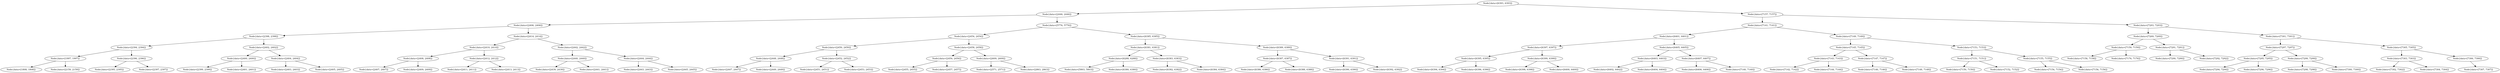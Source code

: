 digraph G{
1678171494 [label="Node{data=[6393, 6393]}"]
1678171494 -> 1037172433
1037172433 [label="Node{data=[2446, 2446]}"]
1037172433 -> 1593678818
1593678818 [label="Node{data=[2406, 2406]}"]
1593678818 -> 581251638
581251638 [label="Node{data=[2398, 2398]}"]
581251638 -> 1889154793
1889154793 [label="Node{data=[2394, 2394]}"]
1889154793 -> 1108310365
1108310365 [label="Node{data=[1997, 1997]}"]
1108310365 -> 1881135221
1881135221 [label="Node{data=[1808, 1808]}"]
1108310365 -> 2065719490
2065719490 [label="Node{data=[2159, 2159]}"]
1889154793 -> 1512848433
1512848433 [label="Node{data=[2396, 2396]}"]
1512848433 -> 1674601400
1674601400 [label="Node{data=[2395, 2395]}"]
1512848433 -> 1837286343
1837286343 [label="Node{data=[2397, 2397]}"]
581251638 -> 366774469
366774469 [label="Node{data=[2402, 2402]}"]
366774469 -> 774562811
774562811 [label="Node{data=[2400, 2400]}"]
774562811 -> 1309120549
1309120549 [label="Node{data=[2399, 2399]}"]
774562811 -> 895547097
895547097 [label="Node{data=[2401, 2401]}"]
366774469 -> 1150016016
1150016016 [label="Node{data=[2404, 2404]}"]
1150016016 -> 1028115521
1028115521 [label="Node{data=[2403, 2403]}"]
1150016016 -> 1341373820
1341373820 [label="Node{data=[2405, 2405]}"]
1593678818 -> 2107071589
2107071589 [label="Node{data=[2414, 2414]}"]
2107071589 -> 1733706397
1733706397 [label="Node{data=[2410, 2410]}"]
1733706397 -> 1685106674
1685106674 [label="Node{data=[2408, 2408]}"]
1685106674 -> 918218333
918218333 [label="Node{data=[2407, 2407]}"]
1685106674 -> 1904865435
1904865435 [label="Node{data=[2409, 2409]}"]
1733706397 -> 605947549
605947549 [label="Node{data=[2412, 2412]}"]
605947549 -> 1173369555
1173369555 [label="Node{data=[2411, 2411]}"]
605947549 -> 605662270
605662270 [label="Node{data=[2413, 2413]}"]
2107071589 -> 447388942
447388942 [label="Node{data=[2442, 2442]}"]
447388942 -> 1314150952
1314150952 [label="Node{data=[2440, 2440]}"]
1314150952 -> 175542171
175542171 [label="Node{data=[2439, 2439]}"]
1314150952 -> 1667742391
1667742391 [label="Node{data=[2441, 2441]}"]
447388942 -> 761989432
761989432 [label="Node{data=[2444, 2444]}"]
761989432 -> 1099072423
1099072423 [label="Node{data=[2443, 2443]}"]
761989432 -> 2142684763
2142684763 [label="Node{data=[2445, 2445]}"]
1037172433 -> 567961880
567961880 [label="Node{data=[5776, 5776]}"]
567961880 -> 1410172626
1410172626 [label="Node{data=[2454, 2454]}"]
1410172626 -> 21477455
21477455 [label="Node{data=[2450, 2450]}"]
21477455 -> 1217012258
1217012258 [label="Node{data=[2448, 2448]}"]
1217012258 -> 988418178
988418178 [label="Node{data=[2447, 2447]}"]
1217012258 -> 40446491
40446491 [label="Node{data=[2449, 2449]}"]
21477455 -> 1053847513
1053847513 [label="Node{data=[2452, 2452]}"]
1053847513 -> 659734803
659734803 [label="Node{data=[2451, 2451]}"]
1053847513 -> 1305914235
1305914235 [label="Node{data=[2453, 2453]}"]
1410172626 -> 111442216
111442216 [label="Node{data=[2458, 2458]}"]
111442216 -> 1001873538
1001873538 [label="Node{data=[2456, 2456]}"]
1001873538 -> 173827262
173827262 [label="Node{data=[2455, 2455]}"]
1001873538 -> 1923714045
1923714045 [label="Node{data=[2457, 2457]}"]
111442216 -> 1466024377
1466024377 [label="Node{data=[2609, 2609]}"]
1466024377 -> 1464993959
1464993959 [label="Node{data=[2571, 2571]}"]
1466024377 -> 1044578151
1044578151 [label="Node{data=[2863, 2863]}"]
567961880 -> 687409
687409 [label="Node{data=[6385, 6385]}"]
687409 -> 1497307264
1497307264 [label="Node{data=[6381, 6381]}"]
1497307264 -> 510604336
510604336 [label="Node{data=[6288, 6288]}"]
510604336 -> 931088733
931088733 [label="Node{data=[5803, 5803]}"]
510604336 -> 1691306358
1691306358 [label="Node{data=[6380, 6380]}"]
1497307264 -> 1167439479
1167439479 [label="Node{data=[6383, 6383]}"]
1167439479 -> 574407745
574407745 [label="Node{data=[6382, 6382]}"]
1167439479 -> 1866749178
1866749178 [label="Node{data=[6384, 6384]}"]
687409 -> 1901995165
1901995165 [label="Node{data=[6389, 6389]}"]
1901995165 -> 428872399
428872399 [label="Node{data=[6387, 6387]}"]
428872399 -> 1565180784
1565180784 [label="Node{data=[6386, 6386]}"]
428872399 -> 283426727
283426727 [label="Node{data=[6388, 6388]}"]
1901995165 -> 278797290
278797290 [label="Node{data=[6391, 6391]}"]
278797290 -> 151086428
151086428 [label="Node{data=[6390, 6390]}"]
278797290 -> 47937103
47937103 [label="Node{data=[6392, 6392]}"]
1678171494 -> 930609204
930609204 [label="Node{data=[7157, 7157]}"]
930609204 -> 1465316475
1465316475 [label="Node{data=[7141, 7141]}"]
1465316475 -> 1434406984
1434406984 [label="Node{data=[6401, 6401]}"]
1434406984 -> 206519718
206519718 [label="Node{data=[6397, 6397]}"]
206519718 -> 74568259
74568259 [label="Node{data=[6395, 6395]}"]
74568259 -> 1684282266
1684282266 [label="Node{data=[6394, 6394]}"]
74568259 -> 1261894222
1261894222 [label="Node{data=[6396, 6396]}"]
206519718 -> 1054952579
1054952579 [label="Node{data=[6399, 6399]}"]
1054952579 -> 872968918
872968918 [label="Node{data=[6398, 6398]}"]
1054952579 -> 1895044870
1895044870 [label="Node{data=[6400, 6400]}"]
1434406984 -> 208431068
208431068 [label="Node{data=[6405, 6405]}"]
208431068 -> 945661830
945661830 [label="Node{data=[6403, 6403]}"]
945661830 -> 1328872601
1328872601 [label="Node{data=[6402, 6402]}"]
945661830 -> 522751582
522751582 [label="Node{data=[6404, 6404]}"]
208431068 -> 1888831712
1888831712 [label="Node{data=[6407, 6407]}"]
1888831712 -> 622964963
622964963 [label="Node{data=[6406, 6406]}"]
1888831712 -> 1301889258
1301889258 [label="Node{data=[7140, 7140]}"]
1465316475 -> 370703737
370703737 [label="Node{data=[7149, 7149]}"]
370703737 -> 1276175634
1276175634 [label="Node{data=[7145, 7145]}"]
1276175634 -> 1679749851
1679749851 [label="Node{data=[7143, 7143]}"]
1679749851 -> 1669820578
1669820578 [label="Node{data=[7142, 7142]}"]
1679749851 -> 916535838
916535838 [label="Node{data=[7144, 7144]}"]
1276175634 -> 2110939565
2110939565 [label="Node{data=[7147, 7147]}"]
2110939565 -> 1858723046
1858723046 [label="Node{data=[7146, 7146]}"]
2110939565 -> 915649533
915649533 [label="Node{data=[7148, 7148]}"]
370703737 -> 157093627
157093627 [label="Node{data=[7153, 7153]}"]
157093627 -> 1743571316
1743571316 [label="Node{data=[7151, 7151]}"]
1743571316 -> 1205999491
1205999491 [label="Node{data=[7150, 7150]}"]
1743571316 -> 1816484057
1816484057 [label="Node{data=[7152, 7152]}"]
157093627 -> 219064700
219064700 [label="Node{data=[7155, 7155]}"]
219064700 -> 203974336
203974336 [label="Node{data=[7154, 7154]}"]
219064700 -> 1537287881
1537287881 [label="Node{data=[7156, 7156]}"]
930609204 -> 493108980
493108980 [label="Node{data=[7293, 7293]}"]
493108980 -> 1700344173
1700344173 [label="Node{data=[7269, 7269]}"]
1700344173 -> 713573728
713573728 [label="Node{data=[7159, 7159]}"]
713573728 -> 2018355606
2018355606 [label="Node{data=[7158, 7158]}"]
713573728 -> 1155709941
1155709941 [label="Node{data=[7176, 7176]}"]
1700344173 -> 1755064413
1755064413 [label="Node{data=[7291, 7291]}"]
1755064413 -> 14140267
14140267 [label="Node{data=[7290, 7290]}"]
1755064413 -> 356764670
356764670 [label="Node{data=[7292, 7292]}"]
493108980 -> 1152378800
1152378800 [label="Node{data=[7301, 7301]}"]
1152378800 -> 1308156344
1308156344 [label="Node{data=[7297, 7297]}"]
1308156344 -> 1930084343
1930084343 [label="Node{data=[7295, 7295]}"]
1930084343 -> 2015204947
2015204947 [label="Node{data=[7294, 7294]}"]
1930084343 -> 1127509127
1127509127 [label="Node{data=[7296, 7296]}"]
1308156344 -> 1229693048
1229693048 [label="Node{data=[7299, 7299]}"]
1229693048 -> 1872255905
1872255905 [label="Node{data=[7298, 7298]}"]
1229693048 -> 2074343183
2074343183 [label="Node{data=[7300, 7300]}"]
1152378800 -> 462679208
462679208 [label="Node{data=[7305, 7305]}"]
462679208 -> 265279426
265279426 [label="Node{data=[7303, 7303]}"]
265279426 -> 573034697
573034697 [label="Node{data=[7302, 7302]}"]
265279426 -> 1188577293
1188577293 [label="Node{data=[7304, 7304]}"]
462679208 -> 1110049490
1110049490 [label="Node{data=[7306, 7306]}"]
1110049490 -> 866823314
866823314 [label="Node{data=[7307, 7307]}"]
}